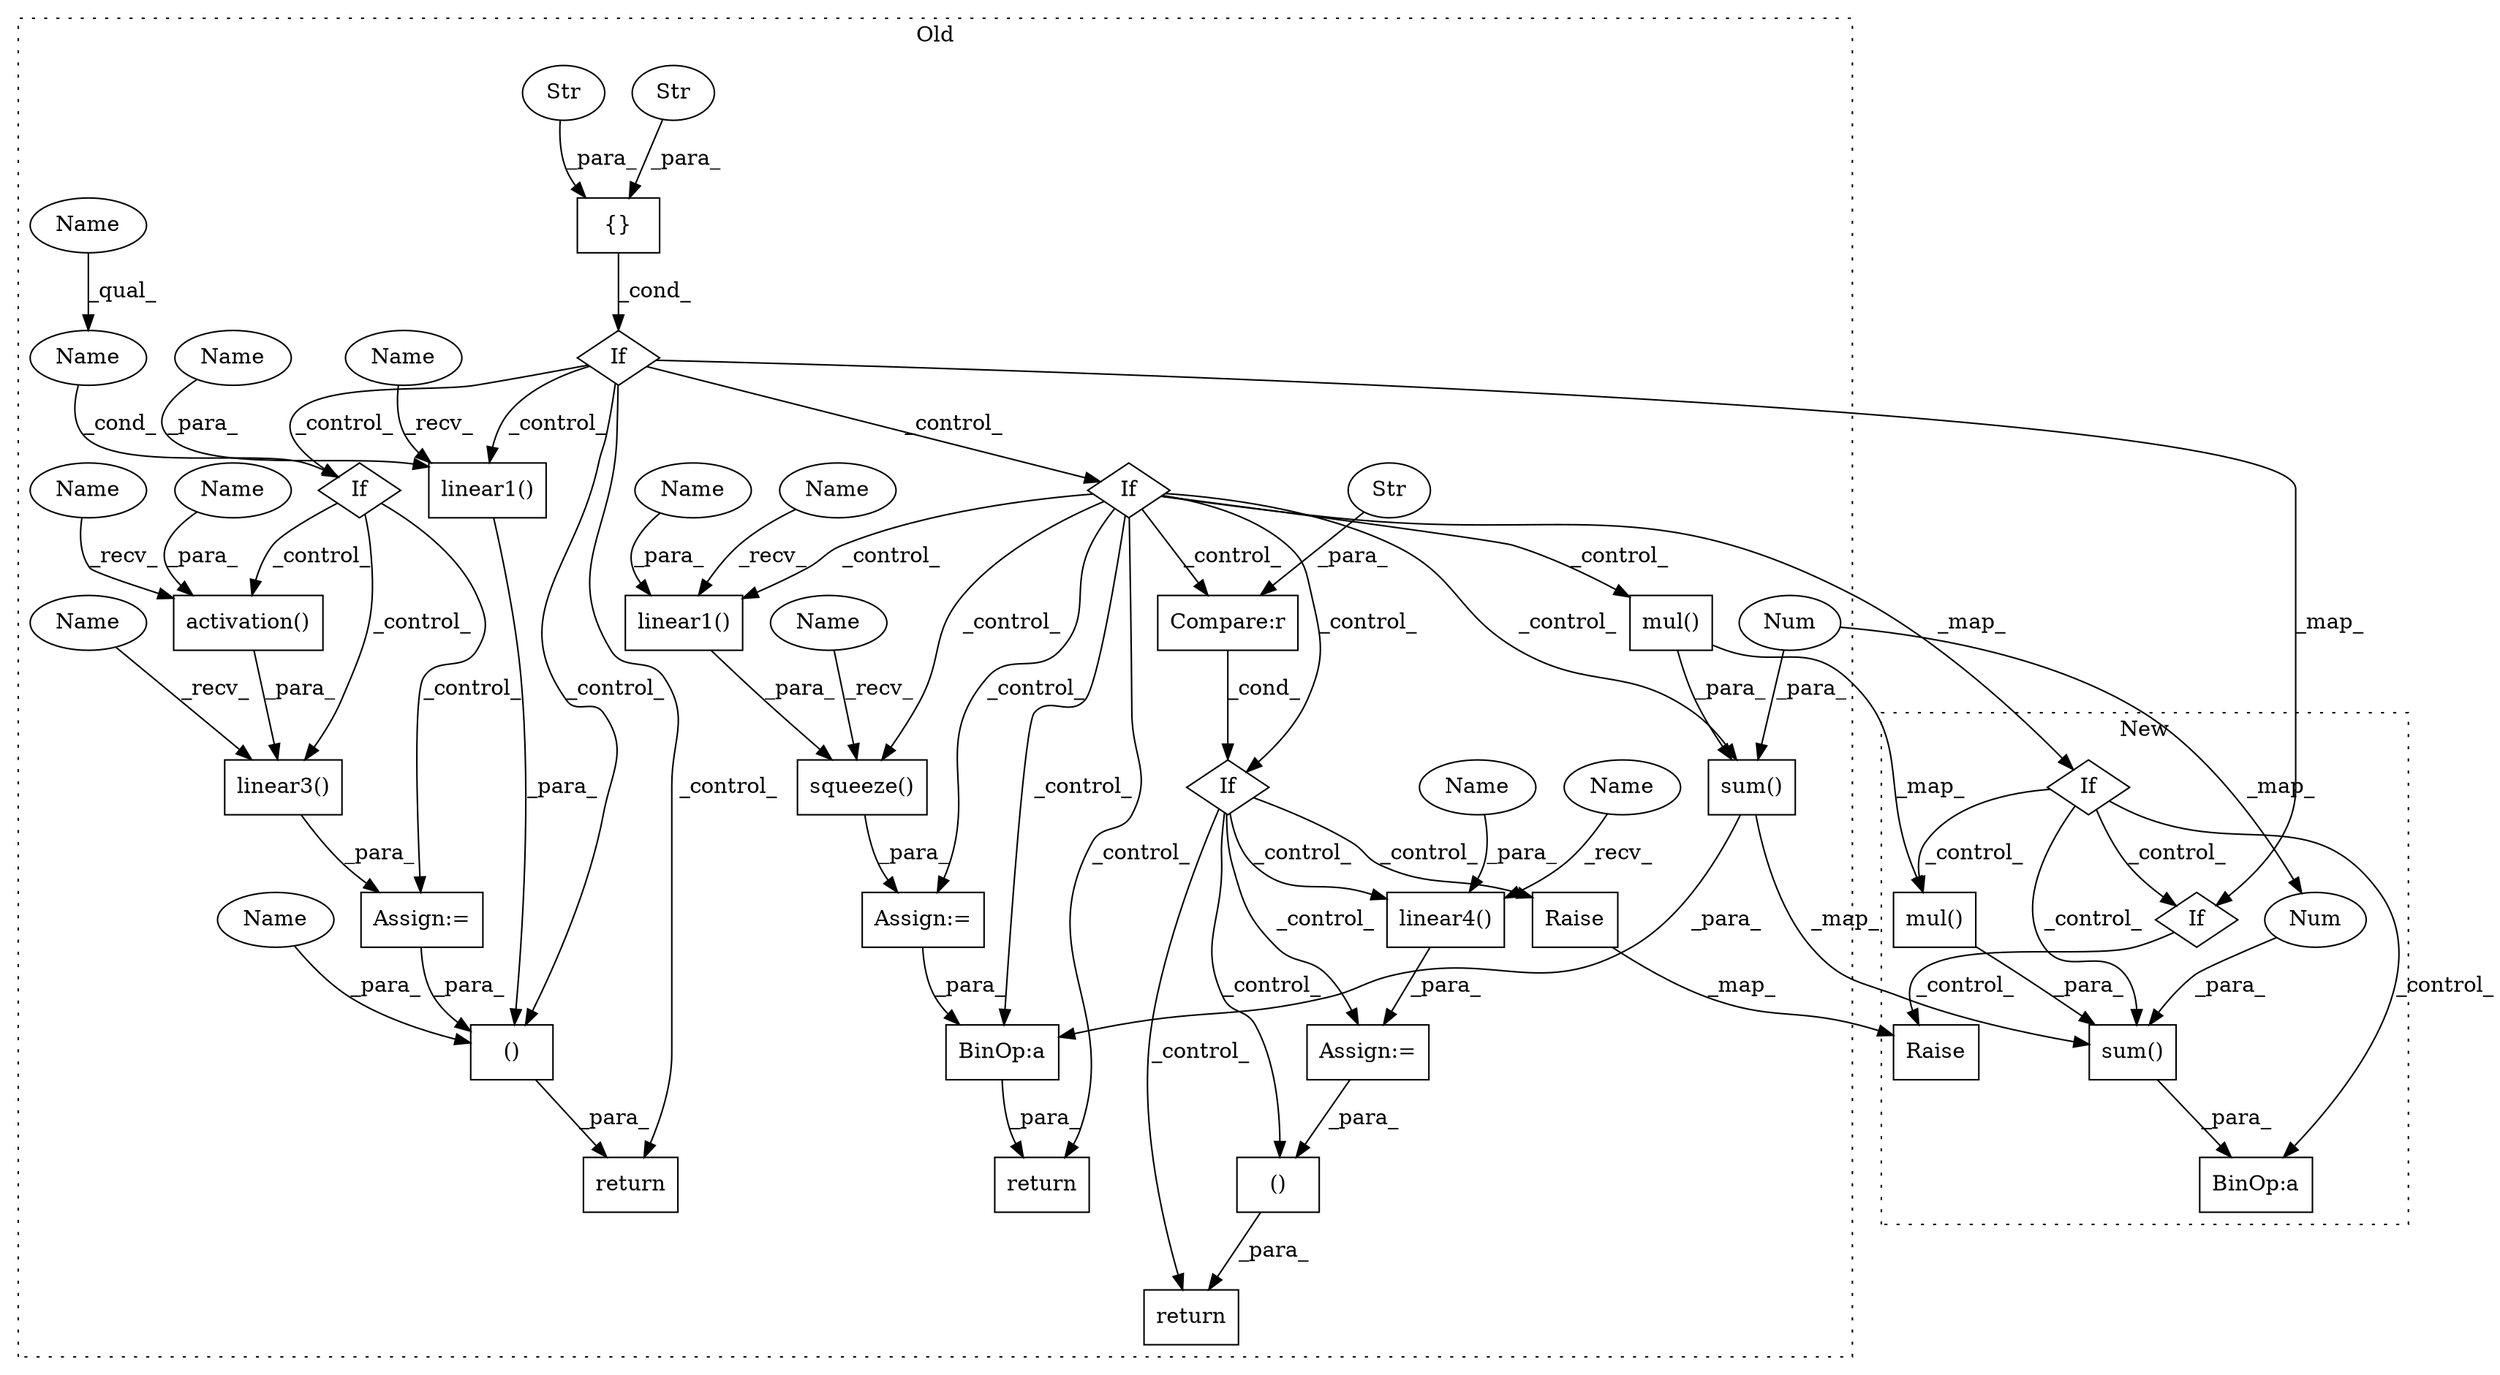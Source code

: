 digraph G {
subgraph cluster0 {
1 [label="mul()" a="75" s="18946,18980" l="10,1" shape="box"];
4 [label="sum()" a="75" s="18936,18984" l="10,1" shape="box"];
6 [label="BinOp:a" a="82" s="19022" l="3" shape="box"];
8 [label="If" a="96" s="18810" l="0" shape="diamond"];
9 [label="()" a="54" s="19227" l="15" shape="box"];
10 [label="return" a="93" s="19002" l="7" shape="box"];
11 [label="Num" a="76" s="18983" l="1" shape="ellipse"];
13 [label="linear1()" a="75" s="18896,18910" l="13,1" shape="box"];
14 [label="linear1()" a="75" s="18343,18357" l="13,1" shape="box"];
15 [label="()" a="54" s="18765" l="26" shape="box"];
16 [label="{}" a="59" s="18250,18294" l="1,0" shape="box"];
17 [label="If" a="96" s="18470" l="3" shape="diamond"];
18 [label="Str" a="66" s="18264" l="15" shape="ellipse"];
19 [label="Str" a="66" s="18281" l="13" shape="ellipse"];
20 [label="linear3()" a="75" s="18527,18566" l="13,1" shape="box"];
21 [label="Name" a="87" s="18473" l="20" shape="ellipse"];
22 [label="activation()" a="75" s="18540,18565" l="16,1" shape="box"];
23 [label="linear4()" a="75" s="19178,19192" l="13,1" shape="box"];
24 [label="Assign:=" a="68" s="18524" l="3" shape="box"];
25 [label="Assign:=" a="68" s="19175" l="3" shape="box"];
26 [label="return" a="93" s="19210" l="7" shape="box"];
27 [label="If" a="96" s="19048" l="0" shape="diamond"];
28 [label="Compare:r" a="40" s="19048" l="36" shape="box"];
30 [label="If" a="96" s="18221" l="0" shape="diamond"];
31 [label="Str" a="66" s="19077" l="7" shape="ellipse"];
33 [label="Raise" a="91" s="19278" l="6" shape="box"];
34 [label="Assign:=" a="68" s="18879" l="3" shape="box"];
35 [label="squeeze()" a="75" s="18882,18911" l="14,1" shape="box"];
36 [label="return" a="93" s="18749" l="7" shape="box"];
37 [label="Name" a="87" s="18882" l="5" shape="ellipse"];
38 [label="Name" a="87" s="18556" l="9" shape="ellipse"];
39 [label="Name" a="87" s="18767" l="9" shape="ellipse"];
40 [label="Name" a="87" s="18473" l="4" shape="ellipse"];
41 [label="Name" a="87" s="18896" l="4" shape="ellipse"];
42 [label="Name" a="87" s="18527" l="4" shape="ellipse"];
43 [label="Name" a="87" s="19178" l="4" shape="ellipse"];
44 [label="Name" a="87" s="18540" l="4" shape="ellipse"];
45 [label="Name" a="87" s="18343" l="4" shape="ellipse"];
46 [label="Name" a="87" s="18356" l="1" shape="ellipse"];
47 [label="Name" a="87" s="19191" l="1" shape="ellipse"];
48 [label="Name" a="87" s="18909" l="1" shape="ellipse"];
label = "Old";
style="dotted";
}
subgraph cluster1 {
2 [label="mul()" a="75" s="15587,15621" l="10,1" shape="box"];
3 [label="BinOp:a" a="82" s="15574" l="3" shape="box"];
5 [label="sum()" a="75" s="15577,15625" l="10,1" shape="box"];
7 [label="If" a="96" s="15510" l="0" shape="diamond"];
12 [label="Num" a="76" s="15624" l="1" shape="ellipse"];
29 [label="If" a="96" s="15644" l="0" shape="diamond"];
32 [label="Raise" a="91" s="15940" l="6" shape="box"];
label = "New";
style="dotted";
}
1 -> 4 [label="_para_"];
1 -> 2 [label="_map_"];
2 -> 5 [label="_para_"];
4 -> 5 [label="_map_"];
4 -> 6 [label="_para_"];
5 -> 3 [label="_para_"];
6 -> 10 [label="_para_"];
7 -> 5 [label="_control_"];
7 -> 3 [label="_control_"];
7 -> 29 [label="_control_"];
7 -> 2 [label="_control_"];
8 -> 4 [label="_control_"];
8 -> 10 [label="_control_"];
8 -> 6 [label="_control_"];
8 -> 13 [label="_control_"];
8 -> 1 [label="_control_"];
8 -> 28 [label="_control_"];
8 -> 34 [label="_control_"];
8 -> 35 [label="_control_"];
8 -> 7 [label="_map_"];
8 -> 27 [label="_control_"];
9 -> 26 [label="_para_"];
11 -> 4 [label="_para_"];
11 -> 12 [label="_map_"];
12 -> 5 [label="_para_"];
13 -> 35 [label="_para_"];
14 -> 15 [label="_para_"];
15 -> 36 [label="_para_"];
16 -> 30 [label="_cond_"];
17 -> 24 [label="_control_"];
17 -> 22 [label="_control_"];
17 -> 20 [label="_control_"];
18 -> 16 [label="_para_"];
19 -> 16 [label="_para_"];
20 -> 24 [label="_para_"];
21 -> 17 [label="_cond_"];
22 -> 20 [label="_para_"];
23 -> 25 [label="_para_"];
24 -> 15 [label="_para_"];
25 -> 9 [label="_para_"];
27 -> 26 [label="_control_"];
27 -> 9 [label="_control_"];
27 -> 23 [label="_control_"];
27 -> 25 [label="_control_"];
27 -> 33 [label="_control_"];
28 -> 27 [label="_cond_"];
29 -> 32 [label="_control_"];
30 -> 36 [label="_control_"];
30 -> 8 [label="_control_"];
30 -> 15 [label="_control_"];
30 -> 17 [label="_control_"];
30 -> 14 [label="_control_"];
30 -> 29 [label="_map_"];
31 -> 28 [label="_para_"];
33 -> 32 [label="_map_"];
34 -> 6 [label="_para_"];
35 -> 34 [label="_para_"];
37 -> 35 [label="_recv_"];
38 -> 22 [label="_para_"];
39 -> 15 [label="_para_"];
40 -> 21 [label="_qual_"];
41 -> 13 [label="_recv_"];
42 -> 20 [label="_recv_"];
43 -> 23 [label="_recv_"];
44 -> 22 [label="_recv_"];
45 -> 14 [label="_recv_"];
46 -> 14 [label="_para_"];
47 -> 23 [label="_para_"];
48 -> 13 [label="_para_"];
}